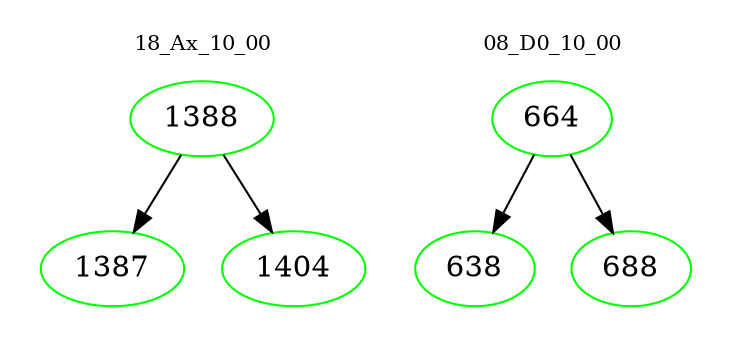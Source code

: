 digraph{
subgraph cluster_0 {
color = white
label = "18_Ax_10_00";
fontsize=10;
T0_1388 [label="1388", color="green"]
T0_1388 -> T0_1387 [color="black"]
T0_1387 [label="1387", color="green"]
T0_1388 -> T0_1404 [color="black"]
T0_1404 [label="1404", color="green"]
}
subgraph cluster_1 {
color = white
label = "08_D0_10_00";
fontsize=10;
T1_664 [label="664", color="green"]
T1_664 -> T1_638 [color="black"]
T1_638 [label="638", color="green"]
T1_664 -> T1_688 [color="black"]
T1_688 [label="688", color="green"]
}
}
